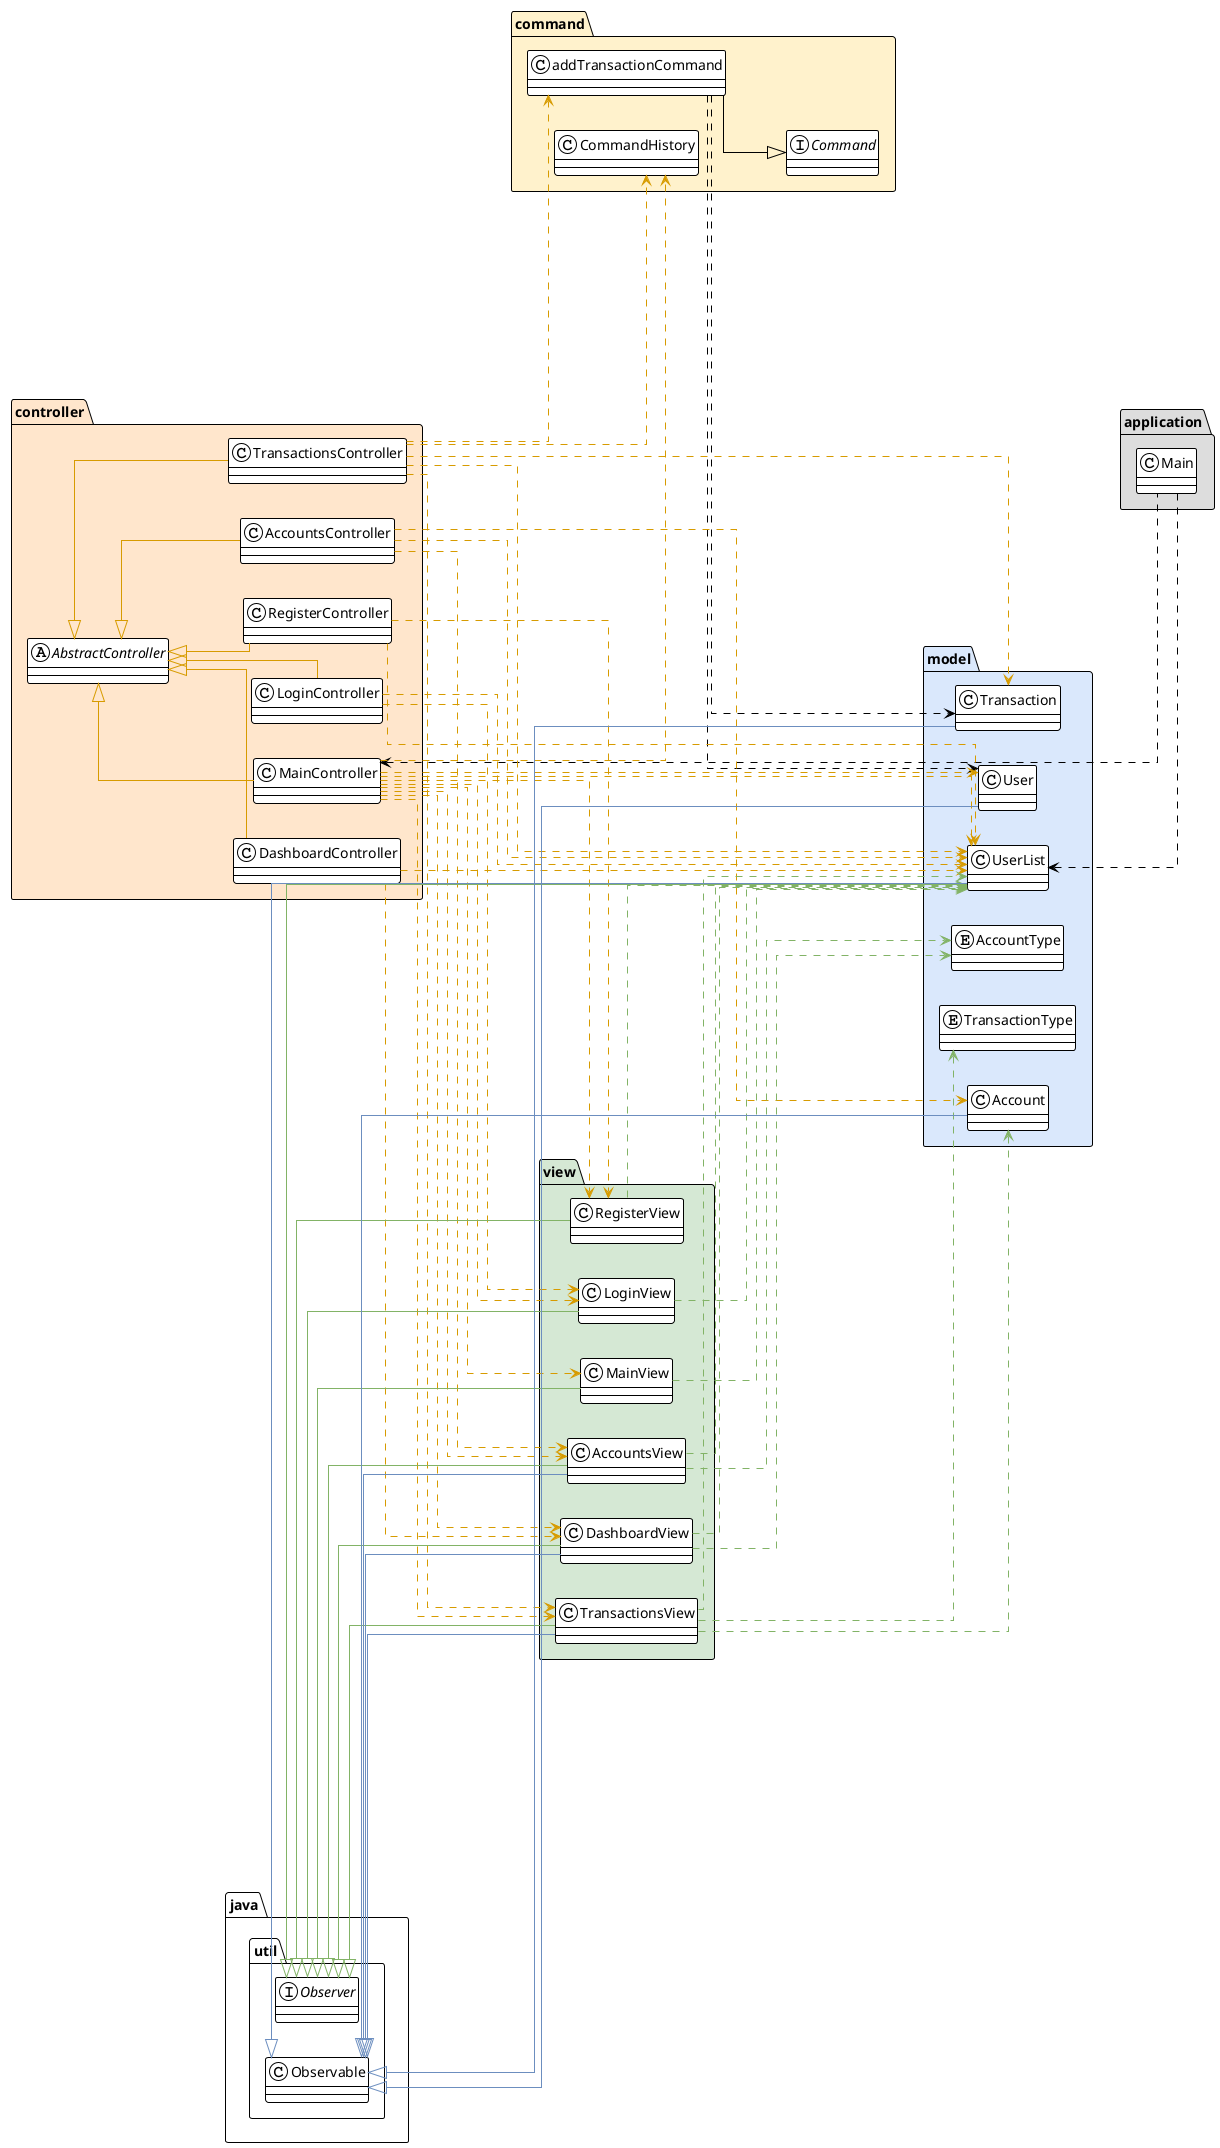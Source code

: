 @startuml diagram
!theme plain

' skinparam groupInheritance 2
skinparam linetype ortho 

left to right direction

package application #DDDDDD {
    class Main
}

package command #FFF2CC {
    interface Command
    class CommandHistory
    class addTransactionCommand
}

package controller #FFE6CC {
    abstract class AbstractController
    class AccountsController
    class DashboardController
    class LoginController
    class MainController
    class RegisterController
    class TransactionsController

    
AbstractController <|-[#D79B00]- AccountsController
AbstractController <|-[#D79B00]- DashboardController
AbstractController <|-[#D79B00]- LoginController
AbstractController <|-[#D79B00]- MainController
AbstractController <|-[#D79B00]- RegisterController
AbstractController <|-[#D79B00]- TransactionsController
}

package model #DAE8FC {
    class Account
    ' class Observable
    class Transaction
    class User
    class UserList
    enum AccountType
    enum TransactionType
}

package view #D5E8D4 {

    class AccountsView
    class DashboardView
    class LoginView
    class MainView
    class RegisterView
    class TransactionsView

}

' class java.awt.event.ActionEvent
' class java.awt.event.ActionListener
' class java.util.EventListener
' class java.util.List
class java.util.Observable


' interface ActionListener
' interface ChangeListener
' interface Observer
interface java.util.Observer

' Main ..> MainController
' Main ..> UserList

MainController <.. Main
UserList <.. Main

addTransactionCommand ..> Transaction
addTransactionCommand ..> User
addTransactionCommand --|> Command

' AbstractController --|> ActionListener
' AbstractController --|> ChangeListener

' AccountsController -[#D79B00]-|> AbstractController
' DashboardController -[#D79B00]-|> AbstractController
' LoginController -[#D79B00]-|> AbstractController
' MainController -[#D79B00]-|> AbstractController
' RegisterController -[#D79B00]-|> AbstractController
' TransactionsController -[#D79B00]-|> AbstractController



AccountsController .[#D79B00].> Account
AccountsController .[#D79B00].> UserList
AccountsController .[#D79B00].> AccountsView


DashboardController .[#D79B00].> UserList
DashboardController .[#D79B00].> DashboardView


LoginController .[#D79B00].> UserList
LoginController .[#D79B00].> LoginView


MainController ..[#D79B00].> CommandHistory
MainController ..[#D79B00].> User
MainController ..[#D79B00].> UserList
MainController ..[#D79B00].> AccountsView
MainController ..[#D79B00].> DashboardView
MainController ..[#D79B00].> LoginView
MainController ..[#D79B00].> MainView
MainController ..[#D79B00].> RegisterView
MainController ..[#D79B00].> TransactionsView

RegisterController .[#D79B00].> UserList
RegisterController .[#D79B00].> RegisterView


TransactionsController ..[#D79B00].> CommandHistory
TransactionsController ..[#D79B00].> addTransactionCommand
TransactionsController .[#D79B00].> Transaction
TransactionsController .[#D79B00].> UserList
TransactionsController .[#D79B00].> TransactionsView




AccountsView ..[#82B366].> UserList
AccountsView ..[#82B366].> AccountType
DashboardView ..[#82B366].> UserList
DashboardView ..[#82B366].> AccountType
LoginView ..[#82B366].> UserList
MainView ..[#82B366].> UserList
RegisterView ..[#82B366].> UserList
TransactionsView ..[#82B366].> Account
TransactionsView ..[#82B366].> UserList
TransactionsView ..[#82B366].> TransactionType

' UserList -[#6C8EBF]-|> java.util.Observer
' AccountsView -[#82B366]-|> java.util.Observer
' DashboardView -[#82B366]-|> java.util.Observer
' LoginView -[#82B366]-|> java.util.Observer
' MainView -[#82B366]-|> java.util.Observer
' RegisterView -[#82B366]-|> java.util.Observer
' TransactionsView -[#82B366]-|> java.util.Observer

java.util.Observer <|-[#82B366]-- UserList
java.util.Observer <|-[#82B366]-- AccountsView
java.util.Observer <|-[#82B366]-- DashboardView
java.util.Observer <|-[#82B366]-- LoginView
java.util.Observer <|-[#82B366]-- MainView
java.util.Observer <|-[#82B366]-- RegisterView
java.util.Observer <|-[#82B366]-- TransactionsView

' Account -[#6C8EBF]-|> java.util.Observable
' Transaction -[#6C8EBF]-|> java.util.Observable
' User -[#6C8EBF]-|> java.util.Observable
' UserList -[#6C8EBF]-|> java.util.Observable
' AccountsView .[#82B366].> java.util.Observable
' DashboardView .[#82B366].> java.util.Observable
' TransactionsView .[#82B366].> java.util.Observable

java.util.Observable <|-[#6C8EBF]-- Account
java.util.Observable <|-[#6C8EBF]-- Transaction
java.util.Observable <|-[#6C8EBF]-- User
java.util.Observable <|-[#6C8EBF]-- UserList
java.util.Observable <|-[#6C8EBF]-- AccountsView
java.util.Observable <|-[#6C8EBF]-- DashboardView
java.util.Observable <|-[#6C8EBF]-- TransactionsView

' AccountsView .[#82B366].> java.awt.event.ActionListener
' DashboardView .[#82B366].> java.awt.event.ActionListener
' TransactionsView .[#82B366].> java.awt.event.ActionListener

' AccountsController .[#D79B00].> java.awt.event.ActionEvent
' DashboardController .[#D79B00].> java.awt.event.ActionEvent
' LoginController .[#D79B00].> java.awt.event.ActionEvent
' RegisterController .[#D79B00].> java.awt.event.ActionEvent
' TransactionsController ..> java.awt.event.ActionEvent

' AccountsView .[#82B366].> java.util.EventListener
' DashboardView .[#82B366].> java.util.EventListener
' TransactionsView .[#82B366].> java.util.EventListener


@enduml